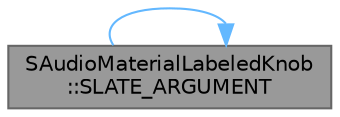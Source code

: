 digraph "SAudioMaterialLabeledKnob::SLATE_ARGUMENT"
{
 // INTERACTIVE_SVG=YES
 // LATEX_PDF_SIZE
  bgcolor="transparent";
  edge [fontname=Helvetica,fontsize=10,labelfontname=Helvetica,labelfontsize=10];
  node [fontname=Helvetica,fontsize=10,shape=box,height=0.2,width=0.4];
  rankdir="LR";
  Node1 [id="Node000001",label="SAudioMaterialLabeledKnob\l::SLATE_ARGUMENT",height=0.2,width=0.4,color="gray40", fillcolor="grey60", style="filled", fontcolor="black",tooltip="The knob's ValueType."];
  Node1 -> Node1 [id="edge1_Node000001_Node000001",color="steelblue1",style="solid",tooltip=" "];
}

